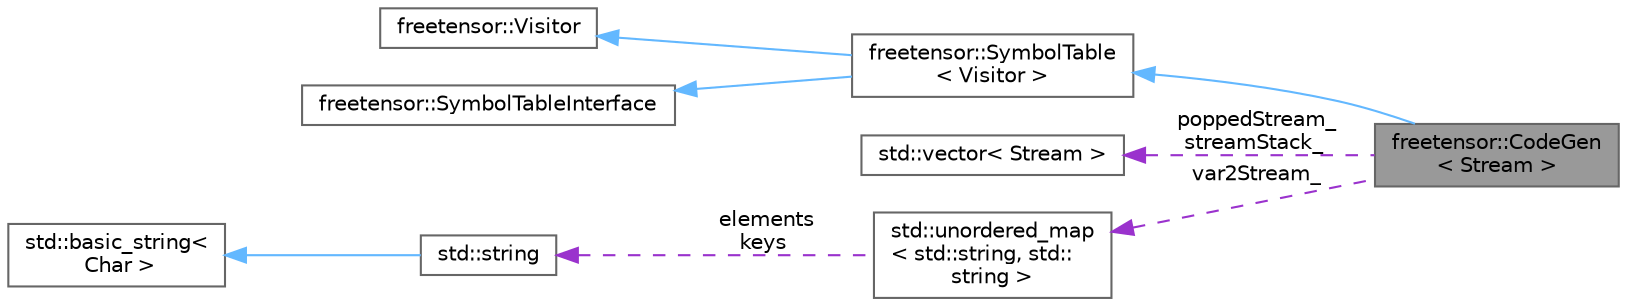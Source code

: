 digraph "freetensor::CodeGen&lt; Stream &gt;"
{
 // LATEX_PDF_SIZE
  bgcolor="transparent";
  edge [fontname=Helvetica,fontsize=10,labelfontname=Helvetica,labelfontsize=10];
  node [fontname=Helvetica,fontsize=10,shape=box,height=0.2,width=0.4];
  rankdir="LR";
  Node1 [label="freetensor::CodeGen\l\< Stream \>",height=0.2,width=0.4,color="gray40", fillcolor="grey60", style="filled", fontcolor="black",tooltip=" "];
  Node2 -> Node1 [dir="back",color="steelblue1",style="solid"];
  Node2 [label="freetensor::SymbolTable\l\< Visitor \>",height=0.2,width=0.4,color="gray40", fillcolor="white", style="filled",URL="$classfreetensor_1_1SymbolTable.html",tooltip=" "];
  Node3 -> Node2 [dir="back",color="steelblue1",style="solid"];
  Node3 [label="freetensor::Visitor",height=0.2,width=0.4,color="gray40", fillcolor="white", style="filled",URL="$classfreetensor_1_1Visitor.html",tooltip=" "];
  Node4 -> Node2 [dir="back",color="steelblue1",style="solid"];
  Node4 [label="freetensor::SymbolTableInterface",height=0.2,width=0.4,color="gray40", fillcolor="white", style="filled",URL="$classfreetensor_1_1SymbolTableInterface.html",tooltip=" "];
  Node5 -> Node1 [dir="back",color="darkorchid3",style="dashed",label=" poppedStream_\nstreamStack_" ];
  Node5 [label="std::vector\< Stream \>",height=0.2,width=0.4,color="gray40", fillcolor="white", style="filled",tooltip=" "];
  Node6 -> Node1 [dir="back",color="darkorchid3",style="dashed",label=" var2Stream_" ];
  Node6 [label="std::unordered_map\l\< std::string, std::\lstring \>",height=0.2,width=0.4,color="gray40", fillcolor="white", style="filled",tooltip=" "];
  Node7 -> Node6 [dir="back",color="darkorchid3",style="dashed",label=" elements\nkeys" ];
  Node7 [label="std::string",height=0.2,width=0.4,color="gray40", fillcolor="white", style="filled",tooltip=" "];
  Node8 -> Node7 [dir="back",color="steelblue1",style="solid"];
  Node8 [label="std::basic_string\<\l Char \>",height=0.2,width=0.4,color="gray40", fillcolor="white", style="filled",tooltip=" "];
}
